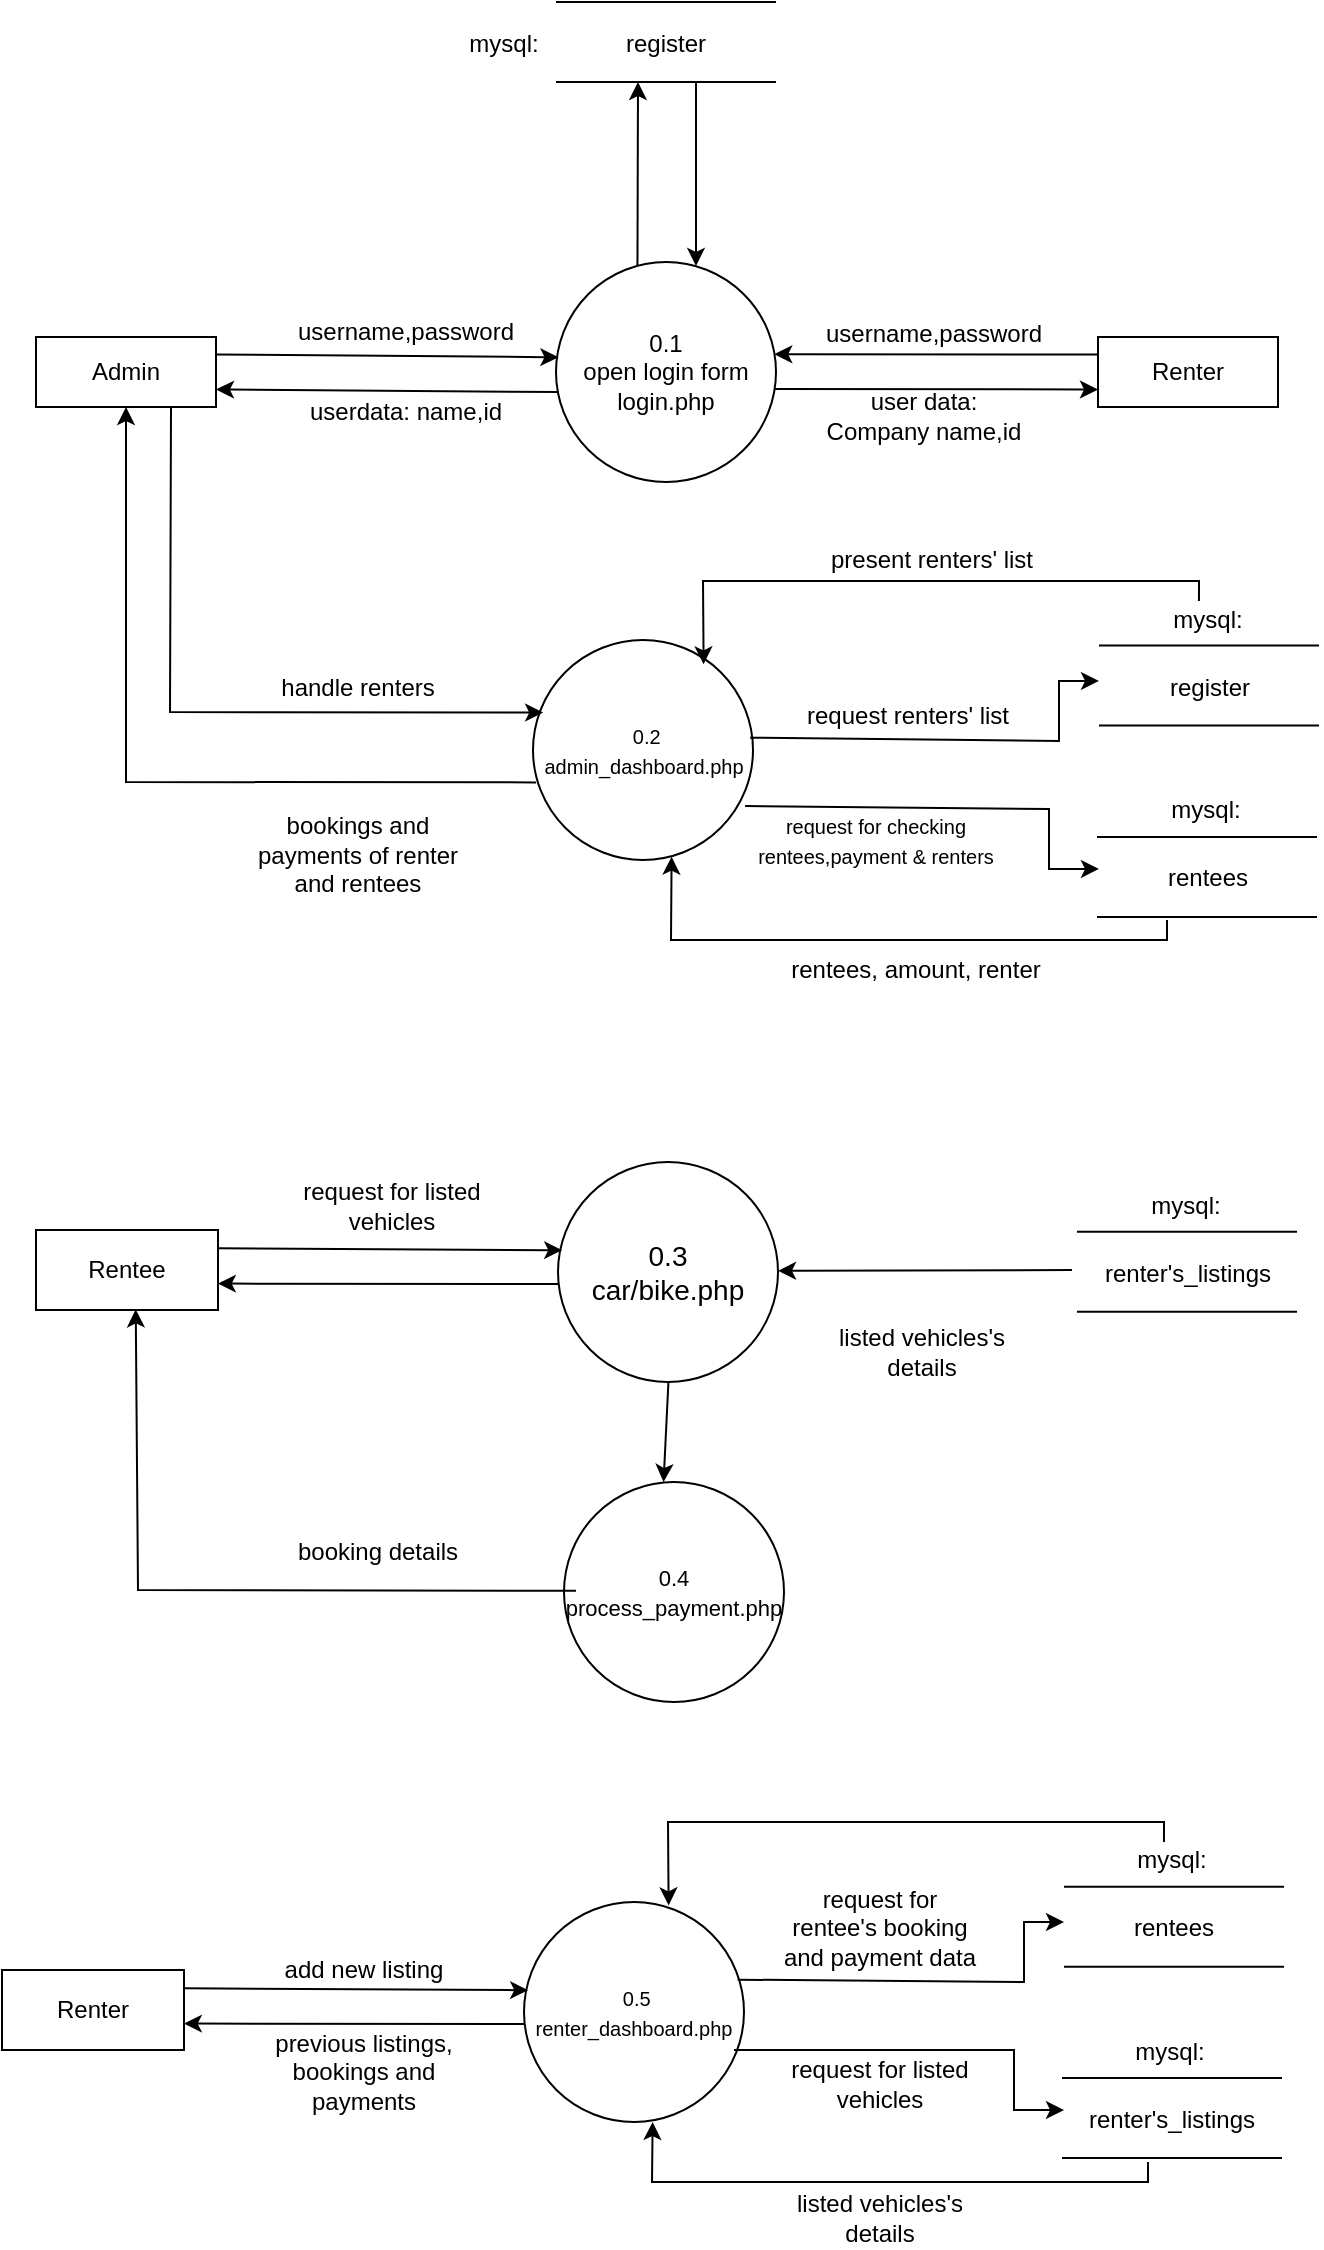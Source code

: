 <mxfile version="22.0.8" type="github">
  <diagram name="Page-1" id="Nq0isPCs4g1FgNZa7CM_">
    <mxGraphModel dx="1313" dy="745" grid="1" gridSize="10" guides="1" tooltips="1" connect="1" arrows="1" fold="1" page="1" pageScale="1" pageWidth="1169" pageHeight="827" math="0" shadow="0">
      <root>
        <mxCell id="0" />
        <mxCell id="1" parent="0" />
        <mxCell id="dllK3asZT1ui3LCHnfqZ-1" value="Admin" style="rounded=0;whiteSpace=wrap;html=1;" parent="1" vertex="1">
          <mxGeometry x="309" y="187.5" width="90" height="35" as="geometry" />
        </mxCell>
        <mxCell id="dllK3asZT1ui3LCHnfqZ-2" value="0.1&lt;br&gt;open login form&lt;br&gt;login.php" style="ellipse;whiteSpace=wrap;html=1;aspect=fixed;" parent="1" vertex="1">
          <mxGeometry x="569" y="150" width="110" height="110" as="geometry" />
        </mxCell>
        <mxCell id="dllK3asZT1ui3LCHnfqZ-3" value="" style="endArrow=none;html=1;rounded=0;" parent="1" edge="1">
          <mxGeometry width="50" height="50" relative="1" as="geometry">
            <mxPoint x="569" y="20" as="sourcePoint" />
            <mxPoint x="679" y="20" as="targetPoint" />
          </mxGeometry>
        </mxCell>
        <mxCell id="dllK3asZT1ui3LCHnfqZ-4" value="" style="endArrow=none;html=1;rounded=0;" parent="1" edge="1">
          <mxGeometry width="50" height="50" relative="1" as="geometry">
            <mxPoint x="569" y="60" as="sourcePoint" />
            <mxPoint x="679" y="60" as="targetPoint" />
          </mxGeometry>
        </mxCell>
        <mxCell id="dllK3asZT1ui3LCHnfqZ-5" value="" style="endArrow=classic;html=1;rounded=0;exitX=1;exitY=0.25;exitDx=0;exitDy=0;entryX=0.011;entryY=0.433;entryDx=0;entryDy=0;entryPerimeter=0;" parent="1" source="dllK3asZT1ui3LCHnfqZ-1" target="dllK3asZT1ui3LCHnfqZ-2" edge="1">
          <mxGeometry width="50" height="50" relative="1" as="geometry">
            <mxPoint x="559" y="240" as="sourcePoint" />
            <mxPoint x="609" y="190" as="targetPoint" />
          </mxGeometry>
        </mxCell>
        <mxCell id="dllK3asZT1ui3LCHnfqZ-6" value="" style="endArrow=classic;html=1;rounded=0;exitX=0.013;exitY=0.591;exitDx=0;exitDy=0;entryX=1;entryY=0.75;entryDx=0;entryDy=0;exitPerimeter=0;" parent="1" source="dllK3asZT1ui3LCHnfqZ-2" target="dllK3asZT1ui3LCHnfqZ-1" edge="1">
          <mxGeometry width="50" height="50" relative="1" as="geometry">
            <mxPoint x="580" y="206" as="sourcePoint" />
            <mxPoint x="409" y="208" as="targetPoint" />
          </mxGeometry>
        </mxCell>
        <mxCell id="dllK3asZT1ui3LCHnfqZ-7" value="" style="endArrow=classic;html=1;rounded=0;exitX=0.343;exitY=0.017;exitDx=0;exitDy=0;exitPerimeter=0;" parent="1" edge="1">
          <mxGeometry width="50" height="50" relative="1" as="geometry">
            <mxPoint x="609.73" y="151.87" as="sourcePoint" />
            <mxPoint x="610" y="60" as="targetPoint" />
          </mxGeometry>
        </mxCell>
        <mxCell id="dllK3asZT1ui3LCHnfqZ-8" value="" style="endArrow=classic;html=1;rounded=0;exitX=0.343;exitY=0.017;exitDx=0;exitDy=0;exitPerimeter=0;" parent="1" edge="1">
          <mxGeometry width="50" height="50" relative="1" as="geometry">
            <mxPoint x="639" y="60.0" as="sourcePoint" />
            <mxPoint x="639" y="152.0" as="targetPoint" />
          </mxGeometry>
        </mxCell>
        <mxCell id="dllK3asZT1ui3LCHnfqZ-9" value="username,password" style="text;html=1;strokeColor=none;fillColor=none;align=center;verticalAlign=middle;whiteSpace=wrap;rounded=0;" parent="1" vertex="1">
          <mxGeometry x="439" y="170" width="110" height="30" as="geometry" />
        </mxCell>
        <mxCell id="dllK3asZT1ui3LCHnfqZ-10" value="userdata: name,id" style="text;html=1;strokeColor=none;fillColor=none;align=center;verticalAlign=middle;whiteSpace=wrap;rounded=0;" parent="1" vertex="1">
          <mxGeometry x="439" y="210" width="110" height="30" as="geometry" />
        </mxCell>
        <mxCell id="dllK3asZT1ui3LCHnfqZ-11" value="mysql:" style="text;html=1;strokeColor=none;fillColor=none;align=center;verticalAlign=middle;whiteSpace=wrap;rounded=0;" parent="1" vertex="1">
          <mxGeometry x="513" y="26" width="60" height="30" as="geometry" />
        </mxCell>
        <mxCell id="dllK3asZT1ui3LCHnfqZ-12" value="register" style="text;html=1;strokeColor=none;fillColor=none;align=center;verticalAlign=middle;whiteSpace=wrap;rounded=0;" parent="1" vertex="1">
          <mxGeometry x="594" y="26" width="60" height="30" as="geometry" />
        </mxCell>
        <mxCell id="dllK3asZT1ui3LCHnfqZ-13" value="Renter" style="rounded=0;whiteSpace=wrap;html=1;" parent="1" vertex="1">
          <mxGeometry x="840" y="187.5" width="90" height="35" as="geometry" />
        </mxCell>
        <mxCell id="dllK3asZT1ui3LCHnfqZ-17" value="" style="endArrow=classic;html=1;rounded=0;exitX=0;exitY=0.25;exitDx=0;exitDy=0;entryX=0.992;entryY=0.419;entryDx=0;entryDy=0;entryPerimeter=0;" parent="1" source="dllK3asZT1ui3LCHnfqZ-13" target="dllK3asZT1ui3LCHnfqZ-2" edge="1">
          <mxGeometry width="50" height="50" relative="1" as="geometry">
            <mxPoint x="559" y="550" as="sourcePoint" />
            <mxPoint x="609" y="500" as="targetPoint" />
          </mxGeometry>
        </mxCell>
        <mxCell id="dllK3asZT1ui3LCHnfqZ-18" value="" style="endArrow=classic;html=1;rounded=0;entryX=0;entryY=0.75;entryDx=0;entryDy=0;exitX=0.995;exitY=0.577;exitDx=0;exitDy=0;exitPerimeter=0;" parent="1" source="dllK3asZT1ui3LCHnfqZ-2" target="dllK3asZT1ui3LCHnfqZ-13" edge="1">
          <mxGeometry width="50" height="50" relative="1" as="geometry">
            <mxPoint x="680" y="210" as="sourcePoint" />
            <mxPoint x="409" y="518" as="targetPoint" />
          </mxGeometry>
        </mxCell>
        <mxCell id="l28jz9vILIx-UigTFA-E-1" value="username,password" style="text;html=1;strokeColor=none;fillColor=none;align=center;verticalAlign=middle;whiteSpace=wrap;rounded=0;" parent="1" vertex="1">
          <mxGeometry x="708" y="171" width="100" height="30" as="geometry" />
        </mxCell>
        <mxCell id="l28jz9vILIx-UigTFA-E-3" value="user data: Company name,id" style="text;html=1;strokeColor=none;fillColor=none;align=center;verticalAlign=middle;whiteSpace=wrap;rounded=0;" parent="1" vertex="1">
          <mxGeometry x="698" y="212" width="110" height="30" as="geometry" />
        </mxCell>
        <mxCell id="l28jz9vILIx-UigTFA-E-4" value="Renter" style="rounded=0;whiteSpace=wrap;html=1;" parent="1" vertex="1">
          <mxGeometry x="292" y="1004" width="91" height="40" as="geometry" />
        </mxCell>
        <mxCell id="l28jz9vILIx-UigTFA-E-5" value="&lt;font style=&quot;font-size: 10px;&quot;&gt;&amp;nbsp;0.5&lt;br&gt;renter_dashboard.php&lt;/font&gt;" style="ellipse;whiteSpace=wrap;html=1;aspect=fixed;" parent="1" vertex="1">
          <mxGeometry x="553" y="970" width="110" height="110" as="geometry" />
        </mxCell>
        <mxCell id="l28jz9vILIx-UigTFA-E-6" value="" style="endArrow=classic;html=1;rounded=0;exitX=0.013;exitY=0.591;exitDx=0;exitDy=0;exitPerimeter=0;entryX=0.999;entryY=0.67;entryDx=0;entryDy=0;entryPerimeter=0;" parent="1" target="l28jz9vILIx-UigTFA-E-4" edge="1">
          <mxGeometry width="50" height="50" relative="1" as="geometry">
            <mxPoint x="553" y="1031" as="sourcePoint" />
            <mxPoint x="384" y="1031" as="targetPoint" />
          </mxGeometry>
        </mxCell>
        <mxCell id="l28jz9vILIx-UigTFA-E-7" value="" style="endArrow=classic;html=1;rounded=0;exitX=0.997;exitY=0.229;exitDx=0;exitDy=0;exitPerimeter=0;entryX=0.019;entryY=0.401;entryDx=0;entryDy=0;entryPerimeter=0;" parent="1" source="l28jz9vILIx-UigTFA-E-4" target="l28jz9vILIx-UigTFA-E-5" edge="1">
          <mxGeometry width="50" height="50" relative="1" as="geometry">
            <mxPoint x="383" y="1011" as="sourcePoint" />
            <mxPoint x="554" y="1010" as="targetPoint" />
          </mxGeometry>
        </mxCell>
        <mxCell id="l28jz9vILIx-UigTFA-E-8" value="add new listing" style="text;html=1;strokeColor=none;fillColor=none;align=center;verticalAlign=middle;whiteSpace=wrap;rounded=0;" parent="1" vertex="1">
          <mxGeometry x="423" y="989" width="100" height="30" as="geometry" />
        </mxCell>
        <mxCell id="l28jz9vILIx-UigTFA-E-9" value="previous listings,&lt;br&gt;bookings and payments" style="text;html=1;strokeColor=none;fillColor=none;align=center;verticalAlign=middle;whiteSpace=wrap;rounded=0;" parent="1" vertex="1">
          <mxGeometry x="423" y="1040" width="100" height="30" as="geometry" />
        </mxCell>
        <mxCell id="l28jz9vILIx-UigTFA-E-10" value="&lt;font style=&quot;font-size: 10px;&quot;&gt;&amp;nbsp;0.2&lt;br&gt;admin_dashboard.php&lt;/font&gt;" style="ellipse;whiteSpace=wrap;html=1;aspect=fixed;" parent="1" vertex="1">
          <mxGeometry x="557.5" y="339" width="110" height="110" as="geometry" />
        </mxCell>
        <mxCell id="l28jz9vILIx-UigTFA-E-12" value="" style="endArrow=classic;html=1;rounded=0;exitX=0.013;exitY=0.591;exitDx=0;exitDy=0;exitPerimeter=0;entryX=0.5;entryY=1;entryDx=0;entryDy=0;" parent="1" target="dllK3asZT1ui3LCHnfqZ-1" edge="1">
          <mxGeometry width="50" height="50" relative="1" as="geometry">
            <mxPoint x="559.05" y="410.2" as="sourcePoint" />
            <mxPoint x="250" y="410" as="targetPoint" />
            <Array as="points">
              <mxPoint x="354" y="410" />
            </Array>
          </mxGeometry>
        </mxCell>
        <mxCell id="l28jz9vILIx-UigTFA-E-13" value="handle renters" style="text;html=1;strokeColor=none;fillColor=none;align=center;verticalAlign=middle;whiteSpace=wrap;rounded=0;" parent="1" vertex="1">
          <mxGeometry x="420" y="347.8" width="100" height="30" as="geometry" />
        </mxCell>
        <mxCell id="l28jz9vILIx-UigTFA-E-14" value="&lt;br&gt;bookings and payments of renter and rentees" style="text;html=1;strokeColor=none;fillColor=none;align=center;verticalAlign=middle;whiteSpace=wrap;rounded=0;" parent="1" vertex="1">
          <mxGeometry x="415" y="423.5" width="110" height="30" as="geometry" />
        </mxCell>
        <mxCell id="l28jz9vILIx-UigTFA-E-15" value="" style="endArrow=classic;html=1;rounded=0;exitX=0.75;exitY=1;exitDx=0;exitDy=0;entryX=0.046;entryY=0.33;entryDx=0;entryDy=0;entryPerimeter=0;" parent="1" source="dllK3asZT1ui3LCHnfqZ-1" target="l28jz9vILIx-UigTFA-E-10" edge="1">
          <mxGeometry width="50" height="50" relative="1" as="geometry">
            <mxPoint x="240" y="313.8" as="sourcePoint" />
            <mxPoint x="570" y="375" as="targetPoint" />
            <Array as="points">
              <mxPoint x="376" y="375" />
            </Array>
          </mxGeometry>
        </mxCell>
        <mxCell id="1g0i3YnjJMS6aiEu7ahx-1" value="" style="endArrow=none;html=1;rounded=0;" parent="1" edge="1">
          <mxGeometry width="50" height="50" relative="1" as="geometry">
            <mxPoint x="823" y="962.33" as="sourcePoint" />
            <mxPoint x="933" y="962.33" as="targetPoint" />
          </mxGeometry>
        </mxCell>
        <mxCell id="1g0i3YnjJMS6aiEu7ahx-2" value="" style="endArrow=none;html=1;rounded=0;" parent="1" edge="1">
          <mxGeometry width="50" height="50" relative="1" as="geometry">
            <mxPoint x="823" y="1002.33" as="sourcePoint" />
            <mxPoint x="933" y="1002.33" as="targetPoint" />
          </mxGeometry>
        </mxCell>
        <mxCell id="1g0i3YnjJMS6aiEu7ahx-3" value="mysql:" style="text;html=1;strokeColor=none;fillColor=none;align=center;verticalAlign=middle;whiteSpace=wrap;rounded=0;" parent="1" vertex="1">
          <mxGeometry x="847" y="934.33" width="60" height="30" as="geometry" />
        </mxCell>
        <mxCell id="1g0i3YnjJMS6aiEu7ahx-4" value="rentees" style="text;html=1;strokeColor=none;fillColor=none;align=center;verticalAlign=middle;whiteSpace=wrap;rounded=0;" parent="1" vertex="1">
          <mxGeometry x="848" y="968.33" width="60" height="30" as="geometry" />
        </mxCell>
        <mxCell id="1g0i3YnjJMS6aiEu7ahx-5" value="" style="endArrow=none;html=1;rounded=0;" parent="1" edge="1">
          <mxGeometry width="50" height="50" relative="1" as="geometry">
            <mxPoint x="822" y="1058" as="sourcePoint" />
            <mxPoint x="932" y="1058" as="targetPoint" />
          </mxGeometry>
        </mxCell>
        <mxCell id="1g0i3YnjJMS6aiEu7ahx-6" value="" style="endArrow=none;html=1;rounded=0;" parent="1" edge="1">
          <mxGeometry width="50" height="50" relative="1" as="geometry">
            <mxPoint x="822" y="1098" as="sourcePoint" />
            <mxPoint x="932" y="1098" as="targetPoint" />
          </mxGeometry>
        </mxCell>
        <mxCell id="1g0i3YnjJMS6aiEu7ahx-7" value="mysql:" style="text;html=1;strokeColor=none;fillColor=none;align=center;verticalAlign=middle;whiteSpace=wrap;rounded=0;" parent="1" vertex="1">
          <mxGeometry x="846" y="1030" width="60" height="30" as="geometry" />
        </mxCell>
        <mxCell id="1g0i3YnjJMS6aiEu7ahx-8" value="renter&#39;s_listings" style="text;html=1;strokeColor=none;fillColor=none;align=center;verticalAlign=middle;whiteSpace=wrap;rounded=0;" parent="1" vertex="1">
          <mxGeometry x="847" y="1064" width="60" height="30" as="geometry" />
        </mxCell>
        <mxCell id="1g0i3YnjJMS6aiEu7ahx-9" value="" style="endArrow=classic;html=1;rounded=0;exitX=0.971;exitY=0.353;exitDx=0;exitDy=0;exitPerimeter=0;" parent="1" source="l28jz9vILIx-UigTFA-E-5" edge="1">
          <mxGeometry width="50" height="50" relative="1" as="geometry">
            <mxPoint x="663" y="1010" as="sourcePoint" />
            <mxPoint x="823" y="980" as="targetPoint" />
            <Array as="points">
              <mxPoint x="803" y="1010" />
              <mxPoint x="803" y="980" />
            </Array>
          </mxGeometry>
        </mxCell>
        <mxCell id="1g0i3YnjJMS6aiEu7ahx-10" value="" style="endArrow=classic;html=1;rounded=0;" parent="1" edge="1">
          <mxGeometry width="50" height="50" relative="1" as="geometry">
            <mxPoint x="658" y="1044" as="sourcePoint" />
            <mxPoint x="823" y="1074" as="targetPoint" />
            <Array as="points">
              <mxPoint x="798" y="1044" />
              <mxPoint x="798" y="1074" />
            </Array>
          </mxGeometry>
        </mxCell>
        <mxCell id="1g0i3YnjJMS6aiEu7ahx-11" value="" style="endArrow=classic;html=1;rounded=0;entryX=0.721;entryY=0.043;entryDx=0;entryDy=0;entryPerimeter=0;exitX=0.433;exitY=0.189;exitDx=0;exitDy=0;exitPerimeter=0;" parent="1" source="1g0i3YnjJMS6aiEu7ahx-3" edge="1">
          <mxGeometry width="50" height="50" relative="1" as="geometry">
            <mxPoint x="846" y="950" as="sourcePoint" />
            <mxPoint x="625.31" y="971.69" as="targetPoint" />
            <Array as="points">
              <mxPoint x="873" y="930" />
              <mxPoint x="625" y="930" />
            </Array>
          </mxGeometry>
        </mxCell>
        <mxCell id="1g0i3YnjJMS6aiEu7ahx-12" value="" style="endArrow=classic;html=1;rounded=0;entryX=0.721;entryY=0.043;entryDx=0;entryDy=0;entryPerimeter=0;" parent="1" edge="1">
          <mxGeometry width="50" height="50" relative="1" as="geometry">
            <mxPoint x="865" y="1100" as="sourcePoint" />
            <mxPoint x="617.31" y="1080.0" as="targetPoint" />
            <Array as="points">
              <mxPoint x="865" y="1110" />
              <mxPoint x="617" y="1110" />
            </Array>
          </mxGeometry>
        </mxCell>
        <mxCell id="1g0i3YnjJMS6aiEu7ahx-13" value="" style="endArrow=none;html=1;rounded=0;" parent="1" edge="1">
          <mxGeometry width="50" height="50" relative="1" as="geometry">
            <mxPoint x="840.5" y="341.8" as="sourcePoint" />
            <mxPoint x="950.5" y="341.8" as="targetPoint" />
          </mxGeometry>
        </mxCell>
        <mxCell id="1g0i3YnjJMS6aiEu7ahx-14" value="" style="endArrow=none;html=1;rounded=0;" parent="1" edge="1">
          <mxGeometry width="50" height="50" relative="1" as="geometry">
            <mxPoint x="840.5" y="381.8" as="sourcePoint" />
            <mxPoint x="950.5" y="381.8" as="targetPoint" />
          </mxGeometry>
        </mxCell>
        <mxCell id="1g0i3YnjJMS6aiEu7ahx-15" value="mysql:" style="text;html=1;strokeColor=none;fillColor=none;align=center;verticalAlign=middle;whiteSpace=wrap;rounded=0;" parent="1" vertex="1">
          <mxGeometry x="864.5" y="313.8" width="60" height="30" as="geometry" />
        </mxCell>
        <mxCell id="1g0i3YnjJMS6aiEu7ahx-16" value="register" style="text;html=1;strokeColor=none;fillColor=none;align=center;verticalAlign=middle;whiteSpace=wrap;rounded=0;" parent="1" vertex="1">
          <mxGeometry x="865.5" y="347.8" width="60" height="30" as="geometry" />
        </mxCell>
        <mxCell id="1g0i3YnjJMS6aiEu7ahx-17" value="" style="endArrow=none;html=1;rounded=0;" parent="1" edge="1">
          <mxGeometry width="50" height="50" relative="1" as="geometry">
            <mxPoint x="839.5" y="437.47" as="sourcePoint" />
            <mxPoint x="949.5" y="437.47" as="targetPoint" />
          </mxGeometry>
        </mxCell>
        <mxCell id="1g0i3YnjJMS6aiEu7ahx-18" value="" style="endArrow=none;html=1;rounded=0;" parent="1" edge="1">
          <mxGeometry width="50" height="50" relative="1" as="geometry">
            <mxPoint x="839.5" y="477.47" as="sourcePoint" />
            <mxPoint x="949.5" y="477.47" as="targetPoint" />
          </mxGeometry>
        </mxCell>
        <mxCell id="1g0i3YnjJMS6aiEu7ahx-19" value="mysql:" style="text;html=1;strokeColor=none;fillColor=none;align=center;verticalAlign=middle;whiteSpace=wrap;rounded=0;" parent="1" vertex="1">
          <mxGeometry x="863.5" y="409.47" width="60" height="30" as="geometry" />
        </mxCell>
        <mxCell id="1g0i3YnjJMS6aiEu7ahx-20" value="rentees" style="text;html=1;strokeColor=none;fillColor=none;align=center;verticalAlign=middle;whiteSpace=wrap;rounded=0;" parent="1" vertex="1">
          <mxGeometry x="864.5" y="443.47" width="60" height="30" as="geometry" />
        </mxCell>
        <mxCell id="1g0i3YnjJMS6aiEu7ahx-21" value="" style="endArrow=classic;html=1;rounded=0;exitX=0.987;exitY=0.444;exitDx=0;exitDy=0;exitPerimeter=0;" parent="1" source="l28jz9vILIx-UigTFA-E-10" edge="1">
          <mxGeometry width="50" height="50" relative="1" as="geometry">
            <mxPoint x="677.5" y="388.47" as="sourcePoint" />
            <mxPoint x="840.5" y="359.47" as="targetPoint" />
            <Array as="points">
              <mxPoint x="820.5" y="389.47" />
              <mxPoint x="820.5" y="359.47" />
            </Array>
          </mxGeometry>
        </mxCell>
        <mxCell id="1g0i3YnjJMS6aiEu7ahx-22" value="" style="endArrow=classic;html=1;rounded=0;exitX=0.964;exitY=0.755;exitDx=0;exitDy=0;exitPerimeter=0;" parent="1" source="l28jz9vILIx-UigTFA-E-10" edge="1">
          <mxGeometry width="50" height="50" relative="1" as="geometry">
            <mxPoint x="675.5" y="423.47" as="sourcePoint" />
            <mxPoint x="840.5" y="453.47" as="targetPoint" />
            <Array as="points">
              <mxPoint x="815.5" y="423.47" />
              <mxPoint x="815.5" y="453.47" />
            </Array>
          </mxGeometry>
        </mxCell>
        <mxCell id="1g0i3YnjJMS6aiEu7ahx-23" value="" style="endArrow=classic;html=1;rounded=0;entryX=0.721;entryY=0.043;entryDx=0;entryDy=0;entryPerimeter=0;exitX=0.433;exitY=0.189;exitDx=0;exitDy=0;exitPerimeter=0;" parent="1" source="1g0i3YnjJMS6aiEu7ahx-15" edge="1">
          <mxGeometry width="50" height="50" relative="1" as="geometry">
            <mxPoint x="863.5" y="329.47" as="sourcePoint" />
            <mxPoint x="642.81" y="351.16" as="targetPoint" />
            <Array as="points">
              <mxPoint x="890.5" y="309.47" />
              <mxPoint x="642.5" y="309.47" />
            </Array>
          </mxGeometry>
        </mxCell>
        <mxCell id="1g0i3YnjJMS6aiEu7ahx-24" value="" style="endArrow=classic;html=1;rounded=0;entryX=0.63;entryY=0.985;entryDx=0;entryDy=0;entryPerimeter=0;" parent="1" target="l28jz9vILIx-UigTFA-E-10" edge="1">
          <mxGeometry width="50" height="50" relative="1" as="geometry">
            <mxPoint x="874.5" y="479" as="sourcePoint" />
            <mxPoint x="626.81" y="459.0" as="targetPoint" />
            <Array as="points">
              <mxPoint x="874.5" y="489" />
              <mxPoint x="626.5" y="489" />
            </Array>
          </mxGeometry>
        </mxCell>
        <mxCell id="1g0i3YnjJMS6aiEu7ahx-25" value="request for rentee&#39;s booking and payment data" style="text;html=1;strokeColor=none;fillColor=none;align=center;verticalAlign=middle;whiteSpace=wrap;rounded=0;" parent="1" vertex="1">
          <mxGeometry x="681" y="968.33" width="100" height="30" as="geometry" />
        </mxCell>
        <mxCell id="1g0i3YnjJMS6aiEu7ahx-27" value="request for listed vehicles" style="text;html=1;strokeColor=none;fillColor=none;align=center;verticalAlign=middle;whiteSpace=wrap;rounded=0;" parent="1" vertex="1">
          <mxGeometry x="681" y="1046" width="100" height="30" as="geometry" />
        </mxCell>
        <mxCell id="1g0i3YnjJMS6aiEu7ahx-28" value="listed vehicles&#39;s details" style="text;html=1;strokeColor=none;fillColor=none;align=center;verticalAlign=middle;whiteSpace=wrap;rounded=0;" parent="1" vertex="1">
          <mxGeometry x="681" y="1113" width="100" height="30" as="geometry" />
        </mxCell>
        <mxCell id="1g0i3YnjJMS6aiEu7ahx-29" value="&lt;font style=&quot;font-size: 10px;&quot;&gt;request for checking rentees,payment &amp;amp; renters&lt;/font&gt;" style="text;html=1;strokeColor=none;fillColor=none;align=center;verticalAlign=middle;whiteSpace=wrap;rounded=0;" parent="1" vertex="1">
          <mxGeometry x="664.5" y="412" width="128" height="53" as="geometry" />
        </mxCell>
        <mxCell id="1g0i3YnjJMS6aiEu7ahx-30" value="request renters&#39; list" style="text;html=1;strokeColor=none;fillColor=none;align=center;verticalAlign=middle;whiteSpace=wrap;rounded=0;" parent="1" vertex="1">
          <mxGeometry x="688.5" y="362" width="112" height="30" as="geometry" />
        </mxCell>
        <mxCell id="1g0i3YnjJMS6aiEu7ahx-31" value="present renters&#39; list" style="text;html=1;strokeColor=none;fillColor=none;align=center;verticalAlign=middle;whiteSpace=wrap;rounded=0;" parent="1" vertex="1">
          <mxGeometry x="700.5" y="283.8" width="112" height="30" as="geometry" />
        </mxCell>
        <mxCell id="1g0i3YnjJMS6aiEu7ahx-32" value="rentees, amount, renter" style="text;html=1;strokeColor=none;fillColor=none;align=center;verticalAlign=middle;whiteSpace=wrap;rounded=0;" parent="1" vertex="1">
          <mxGeometry x="684.5" y="489" width="128" height="30" as="geometry" />
        </mxCell>
        <mxCell id="2HbIbIB_QKaKEgou45BP-1" value="Rentee" style="rounded=0;whiteSpace=wrap;html=1;" parent="1" vertex="1">
          <mxGeometry x="309" y="634" width="91" height="40" as="geometry" />
        </mxCell>
        <mxCell id="2HbIbIB_QKaKEgou45BP-2" value="&lt;font style=&quot;font-size: 14px;&quot;&gt;0.3&lt;br&gt;car/bike.php&lt;/font&gt;" style="ellipse;whiteSpace=wrap;html=1;aspect=fixed;" parent="1" vertex="1">
          <mxGeometry x="570" y="600" width="110" height="110" as="geometry" />
        </mxCell>
        <mxCell id="2HbIbIB_QKaKEgou45BP-3" value="" style="endArrow=classic;html=1;rounded=0;exitX=0.013;exitY=0.591;exitDx=0;exitDy=0;exitPerimeter=0;entryX=0.999;entryY=0.67;entryDx=0;entryDy=0;entryPerimeter=0;" parent="1" target="2HbIbIB_QKaKEgou45BP-1" edge="1">
          <mxGeometry width="50" height="50" relative="1" as="geometry">
            <mxPoint x="570" y="661" as="sourcePoint" />
            <mxPoint x="401" y="661" as="targetPoint" />
          </mxGeometry>
        </mxCell>
        <mxCell id="2HbIbIB_QKaKEgou45BP-4" value="" style="endArrow=classic;html=1;rounded=0;exitX=0.997;exitY=0.229;exitDx=0;exitDy=0;exitPerimeter=0;entryX=0.019;entryY=0.401;entryDx=0;entryDy=0;entryPerimeter=0;" parent="1" source="2HbIbIB_QKaKEgou45BP-1" target="2HbIbIB_QKaKEgou45BP-2" edge="1">
          <mxGeometry width="50" height="50" relative="1" as="geometry">
            <mxPoint x="400" y="641" as="sourcePoint" />
            <mxPoint x="571" y="640" as="targetPoint" />
          </mxGeometry>
        </mxCell>
        <mxCell id="2HbIbIB_QKaKEgou45BP-11" value="" style="endArrow=none;html=1;rounded=0;" parent="1" edge="1">
          <mxGeometry width="50" height="50" relative="1" as="geometry">
            <mxPoint x="829.5" y="634.82" as="sourcePoint" />
            <mxPoint x="939.5" y="634.82" as="targetPoint" />
          </mxGeometry>
        </mxCell>
        <mxCell id="2HbIbIB_QKaKEgou45BP-12" value="" style="endArrow=none;html=1;rounded=0;" parent="1" edge="1">
          <mxGeometry width="50" height="50" relative="1" as="geometry">
            <mxPoint x="829.5" y="674.82" as="sourcePoint" />
            <mxPoint x="939.5" y="674.82" as="targetPoint" />
          </mxGeometry>
        </mxCell>
        <mxCell id="2HbIbIB_QKaKEgou45BP-13" value="mysql:" style="text;html=1;strokeColor=none;fillColor=none;align=center;verticalAlign=middle;whiteSpace=wrap;rounded=0;" parent="1" vertex="1">
          <mxGeometry x="853.5" y="606.82" width="60" height="30" as="geometry" />
        </mxCell>
        <mxCell id="2HbIbIB_QKaKEgou45BP-14" value="renter&#39;s_listings" style="text;html=1;strokeColor=none;fillColor=none;align=center;verticalAlign=middle;whiteSpace=wrap;rounded=0;" parent="1" vertex="1">
          <mxGeometry x="854.5" y="640.82" width="60" height="30" as="geometry" />
        </mxCell>
        <mxCell id="2HbIbIB_QKaKEgou45BP-20" value="request for listed vehicles" style="text;html=1;strokeColor=none;fillColor=none;align=center;verticalAlign=middle;whiteSpace=wrap;rounded=0;" parent="1" vertex="1">
          <mxGeometry x="437" y="606.82" width="100" height="30" as="geometry" />
        </mxCell>
        <mxCell id="2HbIbIB_QKaKEgou45BP-21" value="listed vehicles&#39;s details" style="text;html=1;strokeColor=none;fillColor=none;align=center;verticalAlign=middle;whiteSpace=wrap;rounded=0;" parent="1" vertex="1">
          <mxGeometry x="701.5" y="680" width="100" height="30" as="geometry" />
        </mxCell>
        <mxCell id="2HbIbIB_QKaKEgou45BP-22" value="" style="endArrow=classic;html=1;rounded=0;entryX=0.019;entryY=0.401;entryDx=0;entryDy=0;entryPerimeter=0;" parent="1" edge="1">
          <mxGeometry width="50" height="50" relative="1" as="geometry">
            <mxPoint x="827" y="654" as="sourcePoint" />
            <mxPoint x="680.0" y="654.41" as="targetPoint" />
          </mxGeometry>
        </mxCell>
        <mxCell id="2HbIbIB_QKaKEgou45BP-23" value="" style="endArrow=classic;html=1;rounded=0;exitX=0.295;exitY=0.975;exitDx=0;exitDy=0;exitPerimeter=0;entryX=0.348;entryY=0;entryDx=0;entryDy=0;entryPerimeter=0;" parent="1" edge="1">
          <mxGeometry width="50" height="50" relative="1" as="geometry">
            <mxPoint x="625.22" y="710" as="sourcePoint" />
            <mxPoint x="622.78" y="760" as="targetPoint" />
          </mxGeometry>
        </mxCell>
        <mxCell id="2HbIbIB_QKaKEgou45BP-25" value="&lt;font style=&quot;font-size: 11px;&quot;&gt;0.4&lt;br&gt;process_payment.php&lt;/font&gt;" style="ellipse;whiteSpace=wrap;html=1;aspect=fixed;" parent="1" vertex="1">
          <mxGeometry x="573" y="760" width="110" height="110" as="geometry" />
        </mxCell>
        <mxCell id="2HbIbIB_QKaKEgou45BP-27" value="" style="endArrow=classic;html=1;rounded=0;exitX=0.013;exitY=0.591;exitDx=0;exitDy=0;exitPerimeter=0;entryX=0.548;entryY=0.992;entryDx=0;entryDy=0;entryPerimeter=0;" parent="1" target="2HbIbIB_QKaKEgou45BP-1" edge="1">
          <mxGeometry width="50" height="50" relative="1" as="geometry">
            <mxPoint x="579" y="814.41" as="sourcePoint" />
            <mxPoint x="230" y="814" as="targetPoint" />
            <Array as="points">
              <mxPoint x="360" y="814" />
            </Array>
          </mxGeometry>
        </mxCell>
        <mxCell id="2HbIbIB_QKaKEgou45BP-28" value="booking details" style="text;html=1;strokeColor=none;fillColor=none;align=center;verticalAlign=middle;whiteSpace=wrap;rounded=0;" parent="1" vertex="1">
          <mxGeometry x="430" y="780" width="100" height="30" as="geometry" />
        </mxCell>
      </root>
    </mxGraphModel>
  </diagram>
</mxfile>

